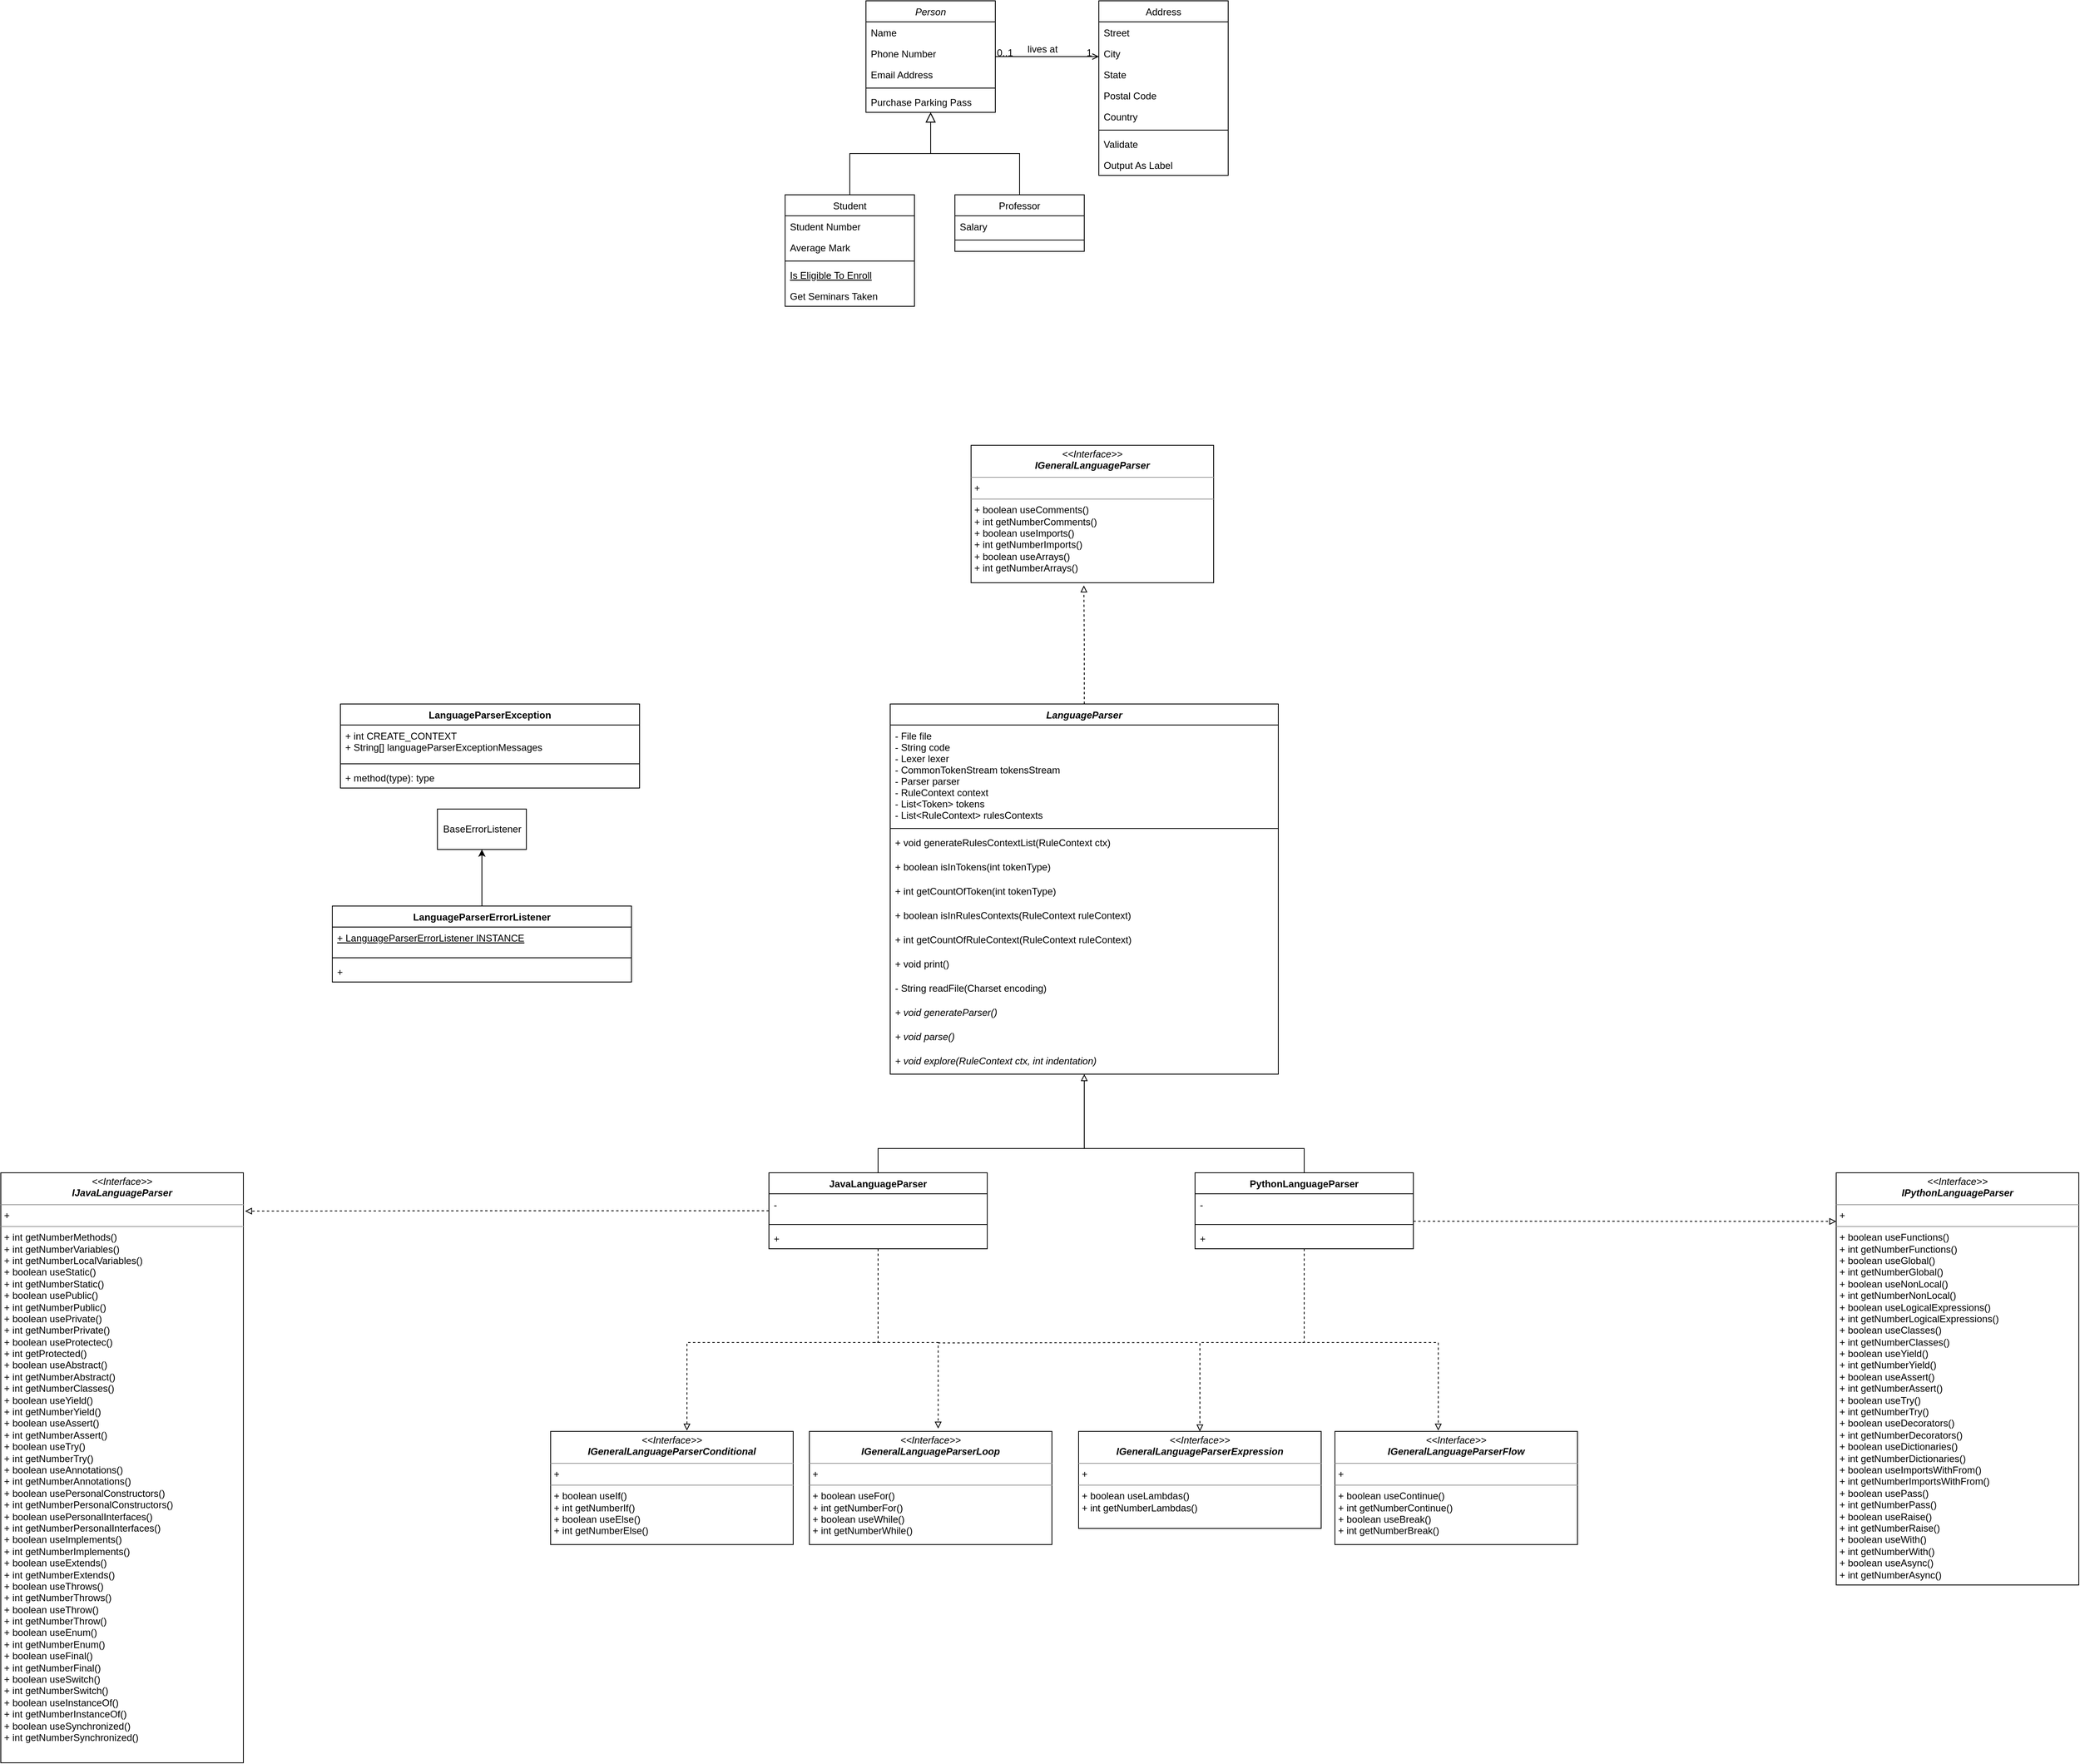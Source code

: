 <mxfile version="17.1.3" type="device"><diagram id="C5RBs43oDa-KdzZeNtuy" name="Page-1"><mxGraphModel dx="2186" dy="1463" grid="1" gridSize="10" guides="1" tooltips="1" connect="1" arrows="1" fold="1" page="1" pageScale="1" pageWidth="827" pageHeight="1169" math="0" shadow="0"><root><mxCell id="WIyWlLk6GJQsqaUBKTNV-0"/><mxCell id="WIyWlLk6GJQsqaUBKTNV-1" parent="WIyWlLk6GJQsqaUBKTNV-0"/><mxCell id="zkfFHV4jXpPFQw0GAbJ--0" value="Person" style="swimlane;fontStyle=2;align=center;verticalAlign=top;childLayout=stackLayout;horizontal=1;startSize=26;horizontalStack=0;resizeParent=1;resizeLast=0;collapsible=1;marginBottom=0;rounded=0;shadow=0;strokeWidth=1;" parent="WIyWlLk6GJQsqaUBKTNV-1" vertex="1"><mxGeometry x="150" y="-330" width="160" height="138" as="geometry"><mxRectangle x="230" y="140" width="160" height="26" as="alternateBounds"/></mxGeometry></mxCell><mxCell id="zkfFHV4jXpPFQw0GAbJ--1" value="Name" style="text;align=left;verticalAlign=top;spacingLeft=4;spacingRight=4;overflow=hidden;rotatable=0;points=[[0,0.5],[1,0.5]];portConstraint=eastwest;" parent="zkfFHV4jXpPFQw0GAbJ--0" vertex="1"><mxGeometry y="26" width="160" height="26" as="geometry"/></mxCell><mxCell id="zkfFHV4jXpPFQw0GAbJ--2" value="Phone Number" style="text;align=left;verticalAlign=top;spacingLeft=4;spacingRight=4;overflow=hidden;rotatable=0;points=[[0,0.5],[1,0.5]];portConstraint=eastwest;rounded=0;shadow=0;html=0;" parent="zkfFHV4jXpPFQw0GAbJ--0" vertex="1"><mxGeometry y="52" width="160" height="26" as="geometry"/></mxCell><mxCell id="zkfFHV4jXpPFQw0GAbJ--3" value="Email Address" style="text;align=left;verticalAlign=top;spacingLeft=4;spacingRight=4;overflow=hidden;rotatable=0;points=[[0,0.5],[1,0.5]];portConstraint=eastwest;rounded=0;shadow=0;html=0;" parent="zkfFHV4jXpPFQw0GAbJ--0" vertex="1"><mxGeometry y="78" width="160" height="26" as="geometry"/></mxCell><mxCell id="zkfFHV4jXpPFQw0GAbJ--4" value="" style="line;html=1;strokeWidth=1;align=left;verticalAlign=middle;spacingTop=-1;spacingLeft=3;spacingRight=3;rotatable=0;labelPosition=right;points=[];portConstraint=eastwest;" parent="zkfFHV4jXpPFQw0GAbJ--0" vertex="1"><mxGeometry y="104" width="160" height="8" as="geometry"/></mxCell><mxCell id="zkfFHV4jXpPFQw0GAbJ--5" value="Purchase Parking Pass" style="text;align=left;verticalAlign=top;spacingLeft=4;spacingRight=4;overflow=hidden;rotatable=0;points=[[0,0.5],[1,0.5]];portConstraint=eastwest;" parent="zkfFHV4jXpPFQw0GAbJ--0" vertex="1"><mxGeometry y="112" width="160" height="26" as="geometry"/></mxCell><mxCell id="zkfFHV4jXpPFQw0GAbJ--6" value="Student" style="swimlane;fontStyle=0;align=center;verticalAlign=top;childLayout=stackLayout;horizontal=1;startSize=26;horizontalStack=0;resizeParent=1;resizeLast=0;collapsible=1;marginBottom=0;rounded=0;shadow=0;strokeWidth=1;" parent="WIyWlLk6GJQsqaUBKTNV-1" vertex="1"><mxGeometry x="50" y="-90" width="160" height="138" as="geometry"><mxRectangle x="130" y="380" width="160" height="26" as="alternateBounds"/></mxGeometry></mxCell><mxCell id="zkfFHV4jXpPFQw0GAbJ--7" value="Student Number" style="text;align=left;verticalAlign=top;spacingLeft=4;spacingRight=4;overflow=hidden;rotatable=0;points=[[0,0.5],[1,0.5]];portConstraint=eastwest;" parent="zkfFHV4jXpPFQw0GAbJ--6" vertex="1"><mxGeometry y="26" width="160" height="26" as="geometry"/></mxCell><mxCell id="zkfFHV4jXpPFQw0GAbJ--8" value="Average Mark" style="text;align=left;verticalAlign=top;spacingLeft=4;spacingRight=4;overflow=hidden;rotatable=0;points=[[0,0.5],[1,0.5]];portConstraint=eastwest;rounded=0;shadow=0;html=0;" parent="zkfFHV4jXpPFQw0GAbJ--6" vertex="1"><mxGeometry y="52" width="160" height="26" as="geometry"/></mxCell><mxCell id="zkfFHV4jXpPFQw0GAbJ--9" value="" style="line;html=1;strokeWidth=1;align=left;verticalAlign=middle;spacingTop=-1;spacingLeft=3;spacingRight=3;rotatable=0;labelPosition=right;points=[];portConstraint=eastwest;" parent="zkfFHV4jXpPFQw0GAbJ--6" vertex="1"><mxGeometry y="78" width="160" height="8" as="geometry"/></mxCell><mxCell id="zkfFHV4jXpPFQw0GAbJ--10" value="Is Eligible To Enroll" style="text;align=left;verticalAlign=top;spacingLeft=4;spacingRight=4;overflow=hidden;rotatable=0;points=[[0,0.5],[1,0.5]];portConstraint=eastwest;fontStyle=4" parent="zkfFHV4jXpPFQw0GAbJ--6" vertex="1"><mxGeometry y="86" width="160" height="26" as="geometry"/></mxCell><mxCell id="zkfFHV4jXpPFQw0GAbJ--11" value="Get Seminars Taken" style="text;align=left;verticalAlign=top;spacingLeft=4;spacingRight=4;overflow=hidden;rotatable=0;points=[[0,0.5],[1,0.5]];portConstraint=eastwest;" parent="zkfFHV4jXpPFQw0GAbJ--6" vertex="1"><mxGeometry y="112" width="160" height="26" as="geometry"/></mxCell><mxCell id="zkfFHV4jXpPFQw0GAbJ--12" value="" style="endArrow=block;endSize=10;endFill=0;shadow=0;strokeWidth=1;rounded=0;edgeStyle=elbowEdgeStyle;elbow=vertical;" parent="WIyWlLk6GJQsqaUBKTNV-1" source="zkfFHV4jXpPFQw0GAbJ--6" target="zkfFHV4jXpPFQw0GAbJ--0" edge="1"><mxGeometry width="160" relative="1" as="geometry"><mxPoint x="130" y="-247" as="sourcePoint"/><mxPoint x="130" y="-247" as="targetPoint"/></mxGeometry></mxCell><mxCell id="zkfFHV4jXpPFQw0GAbJ--13" value="Professor" style="swimlane;fontStyle=0;align=center;verticalAlign=top;childLayout=stackLayout;horizontal=1;startSize=26;horizontalStack=0;resizeParent=1;resizeLast=0;collapsible=1;marginBottom=0;rounded=0;shadow=0;strokeWidth=1;" parent="WIyWlLk6GJQsqaUBKTNV-1" vertex="1"><mxGeometry x="260" y="-90" width="160" height="70" as="geometry"><mxRectangle x="340" y="380" width="170" height="26" as="alternateBounds"/></mxGeometry></mxCell><mxCell id="zkfFHV4jXpPFQw0GAbJ--14" value="Salary" style="text;align=left;verticalAlign=top;spacingLeft=4;spacingRight=4;overflow=hidden;rotatable=0;points=[[0,0.5],[1,0.5]];portConstraint=eastwest;" parent="zkfFHV4jXpPFQw0GAbJ--13" vertex="1"><mxGeometry y="26" width="160" height="26" as="geometry"/></mxCell><mxCell id="zkfFHV4jXpPFQw0GAbJ--15" value="" style="line;html=1;strokeWidth=1;align=left;verticalAlign=middle;spacingTop=-1;spacingLeft=3;spacingRight=3;rotatable=0;labelPosition=right;points=[];portConstraint=eastwest;" parent="zkfFHV4jXpPFQw0GAbJ--13" vertex="1"><mxGeometry y="52" width="160" height="8" as="geometry"/></mxCell><mxCell id="zkfFHV4jXpPFQw0GAbJ--16" value="" style="endArrow=block;endSize=10;endFill=0;shadow=0;strokeWidth=1;rounded=0;edgeStyle=elbowEdgeStyle;elbow=vertical;" parent="WIyWlLk6GJQsqaUBKTNV-1" source="zkfFHV4jXpPFQw0GAbJ--13" target="zkfFHV4jXpPFQw0GAbJ--0" edge="1"><mxGeometry width="160" relative="1" as="geometry"><mxPoint x="140" y="-77" as="sourcePoint"/><mxPoint x="240" y="-179" as="targetPoint"/></mxGeometry></mxCell><mxCell id="zkfFHV4jXpPFQw0GAbJ--17" value="Address" style="swimlane;fontStyle=0;align=center;verticalAlign=top;childLayout=stackLayout;horizontal=1;startSize=26;horizontalStack=0;resizeParent=1;resizeLast=0;collapsible=1;marginBottom=0;rounded=0;shadow=0;strokeWidth=1;" parent="WIyWlLk6GJQsqaUBKTNV-1" vertex="1"><mxGeometry x="438" y="-330" width="160" height="216" as="geometry"><mxRectangle x="550" y="140" width="160" height="26" as="alternateBounds"/></mxGeometry></mxCell><mxCell id="zkfFHV4jXpPFQw0GAbJ--18" value="Street" style="text;align=left;verticalAlign=top;spacingLeft=4;spacingRight=4;overflow=hidden;rotatable=0;points=[[0,0.5],[1,0.5]];portConstraint=eastwest;" parent="zkfFHV4jXpPFQw0GAbJ--17" vertex="1"><mxGeometry y="26" width="160" height="26" as="geometry"/></mxCell><mxCell id="zkfFHV4jXpPFQw0GAbJ--19" value="City" style="text;align=left;verticalAlign=top;spacingLeft=4;spacingRight=4;overflow=hidden;rotatable=0;points=[[0,0.5],[1,0.5]];portConstraint=eastwest;rounded=0;shadow=0;html=0;" parent="zkfFHV4jXpPFQw0GAbJ--17" vertex="1"><mxGeometry y="52" width="160" height="26" as="geometry"/></mxCell><mxCell id="zkfFHV4jXpPFQw0GAbJ--20" value="State" style="text;align=left;verticalAlign=top;spacingLeft=4;spacingRight=4;overflow=hidden;rotatable=0;points=[[0,0.5],[1,0.5]];portConstraint=eastwest;rounded=0;shadow=0;html=0;" parent="zkfFHV4jXpPFQw0GAbJ--17" vertex="1"><mxGeometry y="78" width="160" height="26" as="geometry"/></mxCell><mxCell id="zkfFHV4jXpPFQw0GAbJ--21" value="Postal Code" style="text;align=left;verticalAlign=top;spacingLeft=4;spacingRight=4;overflow=hidden;rotatable=0;points=[[0,0.5],[1,0.5]];portConstraint=eastwest;rounded=0;shadow=0;html=0;" parent="zkfFHV4jXpPFQw0GAbJ--17" vertex="1"><mxGeometry y="104" width="160" height="26" as="geometry"/></mxCell><mxCell id="zkfFHV4jXpPFQw0GAbJ--22" value="Country" style="text;align=left;verticalAlign=top;spacingLeft=4;spacingRight=4;overflow=hidden;rotatable=0;points=[[0,0.5],[1,0.5]];portConstraint=eastwest;rounded=0;shadow=0;html=0;" parent="zkfFHV4jXpPFQw0GAbJ--17" vertex="1"><mxGeometry y="130" width="160" height="26" as="geometry"/></mxCell><mxCell id="zkfFHV4jXpPFQw0GAbJ--23" value="" style="line;html=1;strokeWidth=1;align=left;verticalAlign=middle;spacingTop=-1;spacingLeft=3;spacingRight=3;rotatable=0;labelPosition=right;points=[];portConstraint=eastwest;" parent="zkfFHV4jXpPFQw0GAbJ--17" vertex="1"><mxGeometry y="156" width="160" height="8" as="geometry"/></mxCell><mxCell id="zkfFHV4jXpPFQw0GAbJ--24" value="Validate" style="text;align=left;verticalAlign=top;spacingLeft=4;spacingRight=4;overflow=hidden;rotatable=0;points=[[0,0.5],[1,0.5]];portConstraint=eastwest;" parent="zkfFHV4jXpPFQw0GAbJ--17" vertex="1"><mxGeometry y="164" width="160" height="26" as="geometry"/></mxCell><mxCell id="zkfFHV4jXpPFQw0GAbJ--25" value="Output As Label" style="text;align=left;verticalAlign=top;spacingLeft=4;spacingRight=4;overflow=hidden;rotatable=0;points=[[0,0.5],[1,0.5]];portConstraint=eastwest;" parent="zkfFHV4jXpPFQw0GAbJ--17" vertex="1"><mxGeometry y="190" width="160" height="26" as="geometry"/></mxCell><mxCell id="zkfFHV4jXpPFQw0GAbJ--26" value="" style="endArrow=open;shadow=0;strokeWidth=1;rounded=0;endFill=1;edgeStyle=elbowEdgeStyle;elbow=vertical;" parent="WIyWlLk6GJQsqaUBKTNV-1" source="zkfFHV4jXpPFQw0GAbJ--0" target="zkfFHV4jXpPFQw0GAbJ--17" edge="1"><mxGeometry x="0.5" y="41" relative="1" as="geometry"><mxPoint x="310" y="-258" as="sourcePoint"/><mxPoint x="470" y="-258" as="targetPoint"/><mxPoint x="-40" y="32" as="offset"/></mxGeometry></mxCell><mxCell id="zkfFHV4jXpPFQw0GAbJ--27" value="0..1" style="resizable=0;align=left;verticalAlign=bottom;labelBackgroundColor=none;fontSize=12;" parent="zkfFHV4jXpPFQw0GAbJ--26" connectable="0" vertex="1"><mxGeometry x="-1" relative="1" as="geometry"><mxPoint y="4" as="offset"/></mxGeometry></mxCell><mxCell id="zkfFHV4jXpPFQw0GAbJ--28" value="1" style="resizable=0;align=right;verticalAlign=bottom;labelBackgroundColor=none;fontSize=12;" parent="zkfFHV4jXpPFQw0GAbJ--26" connectable="0" vertex="1"><mxGeometry x="1" relative="1" as="geometry"><mxPoint x="-7" y="4" as="offset"/></mxGeometry></mxCell><mxCell id="zkfFHV4jXpPFQw0GAbJ--29" value="lives at" style="text;html=1;resizable=0;points=[];;align=center;verticalAlign=middle;labelBackgroundColor=none;rounded=0;shadow=0;strokeWidth=1;fontSize=12;" parent="zkfFHV4jXpPFQw0GAbJ--26" vertex="1" connectable="0"><mxGeometry x="0.5" y="49" relative="1" as="geometry"><mxPoint x="-38" y="40" as="offset"/></mxGeometry></mxCell><mxCell id="nX0rmFZnpaAtpV4immRG-2" style="edgeStyle=orthogonalEdgeStyle;rounded=0;orthogonalLoop=1;jettySize=auto;html=1;dashed=1;endArrow=block;endFill=0;entryX=0.465;entryY=1.02;entryDx=0;entryDy=0;entryPerimeter=0;" edge="1" parent="WIyWlLk6GJQsqaUBKTNV-1" source="-mjYP82_cC9BKk2WSNFY-5" target="nX0rmFZnpaAtpV4immRG-1"><mxGeometry relative="1" as="geometry"><mxPoint x="420" y="400" as="targetPoint"/></mxGeometry></mxCell><mxCell id="-mjYP82_cC9BKk2WSNFY-5" value="LanguageParser" style="swimlane;fontStyle=3;align=center;verticalAlign=top;childLayout=stackLayout;horizontal=1;startSize=26;horizontalStack=0;resizeParent=1;resizeParentMax=0;resizeLast=0;collapsible=1;marginBottom=0;" parent="WIyWlLk6GJQsqaUBKTNV-1" vertex="1"><mxGeometry x="180" y="540" width="480" height="458" as="geometry"/></mxCell><mxCell id="-mjYP82_cC9BKk2WSNFY-6" value="- File file&#10;- String code&#10;- Lexer lexer&#10;- CommonTokenStream tokensStream&#10;- Parser parser&#10;- RuleContext context&#10;- List&lt;Token&gt; tokens&#10;- List&lt;RuleContext&gt; rulesContexts&#10;" style="text;strokeColor=none;fillColor=none;align=left;verticalAlign=top;spacingLeft=4;spacingRight=4;overflow=hidden;rotatable=0;points=[[0,0.5],[1,0.5]];portConstraint=eastwest;" parent="-mjYP82_cC9BKk2WSNFY-5" vertex="1"><mxGeometry y="26" width="480" height="124" as="geometry"/></mxCell><mxCell id="-mjYP82_cC9BKk2WSNFY-7" value="" style="line;strokeWidth=1;fillColor=none;align=left;verticalAlign=middle;spacingTop=-1;spacingLeft=3;spacingRight=3;rotatable=0;labelPosition=right;points=[];portConstraint=eastwest;" parent="-mjYP82_cC9BKk2WSNFY-5" vertex="1"><mxGeometry y="150" width="480" height="8" as="geometry"/></mxCell><mxCell id="t6ccz3LOe74hD15WlhNh-0" value="+ void generateRulesContextList(RuleContext ctx)" style="text;strokeColor=none;fillColor=none;align=left;verticalAlign=top;spacingLeft=4;spacingRight=4;overflow=hidden;rotatable=0;points=[[0,0.5],[1,0.5]];portConstraint=eastwest;fontStyle=0" parent="-mjYP82_cC9BKk2WSNFY-5" vertex="1"><mxGeometry y="158" width="480" height="30" as="geometry"/></mxCell><mxCell id="Omz8w0wDLkyWEvOEpfKC-1" value="+ boolean isInTokens(int tokenType)" style="text;strokeColor=none;fillColor=none;align=left;verticalAlign=top;spacingLeft=4;spacingRight=4;overflow=hidden;rotatable=0;points=[[0,0.5],[1,0.5]];portConstraint=eastwest;fontStyle=0" parent="-mjYP82_cC9BKk2WSNFY-5" vertex="1"><mxGeometry y="188" width="480" height="30" as="geometry"/></mxCell><mxCell id="Omz8w0wDLkyWEvOEpfKC-3" value="+ int getCountOfToken(int tokenType)" style="text;strokeColor=none;fillColor=none;align=left;verticalAlign=top;spacingLeft=4;spacingRight=4;overflow=hidden;rotatable=0;points=[[0,0.5],[1,0.5]];portConstraint=eastwest;fontStyle=0" parent="-mjYP82_cC9BKk2WSNFY-5" vertex="1"><mxGeometry y="218" width="480" height="30" as="geometry"/></mxCell><mxCell id="Omz8w0wDLkyWEvOEpfKC-2" value="+ boolean isInRulesContexts(RuleContext ruleContext)" style="text;strokeColor=none;fillColor=none;align=left;verticalAlign=top;spacingLeft=4;spacingRight=4;overflow=hidden;rotatable=0;points=[[0,0.5],[1,0.5]];portConstraint=eastwest;fontStyle=0" parent="-mjYP82_cC9BKk2WSNFY-5" vertex="1"><mxGeometry y="248" width="480" height="30" as="geometry"/></mxCell><mxCell id="Omz8w0wDLkyWEvOEpfKC-4" value="+ int getCountOfRuleContext(RuleContext ruleContext)" style="text;strokeColor=none;fillColor=none;align=left;verticalAlign=top;spacingLeft=4;spacingRight=4;overflow=hidden;rotatable=0;points=[[0,0.5],[1,0.5]];portConstraint=eastwest;fontStyle=0" parent="-mjYP82_cC9BKk2WSNFY-5" vertex="1"><mxGeometry y="278" width="480" height="30" as="geometry"/></mxCell><mxCell id="-mjYP82_cC9BKk2WSNFY-16" value="+ void print()" style="text;strokeColor=none;fillColor=none;align=left;verticalAlign=top;spacingLeft=4;spacingRight=4;overflow=hidden;rotatable=0;points=[[0,0.5],[1,0.5]];portConstraint=eastwest;fontStyle=0" parent="-mjYP82_cC9BKk2WSNFY-5" vertex="1"><mxGeometry y="308" width="480" height="30" as="geometry"/></mxCell><mxCell id="tOrdfpX_sh0Ztt-8luVl-10" value="- String readFile(Charset encoding)" style="text;strokeColor=none;fillColor=none;align=left;verticalAlign=top;spacingLeft=4;spacingRight=4;overflow=hidden;rotatable=0;points=[[0,0.5],[1,0.5]];portConstraint=eastwest;fontStyle=0" parent="-mjYP82_cC9BKk2WSNFY-5" vertex="1"><mxGeometry y="338" width="480" height="30" as="geometry"/></mxCell><mxCell id="tOrdfpX_sh0Ztt-8luVl-7" value="+ void generateParser()" style="text;strokeColor=none;fillColor=none;align=left;verticalAlign=top;spacingLeft=4;spacingRight=4;overflow=hidden;rotatable=0;points=[[0,0.5],[1,0.5]];portConstraint=eastwest;fontStyle=2" parent="-mjYP82_cC9BKk2WSNFY-5" vertex="1"><mxGeometry y="368" width="480" height="30" as="geometry"/></mxCell><mxCell id="tOrdfpX_sh0Ztt-8luVl-8" value="+ void parse()" style="text;strokeColor=none;fillColor=none;align=left;verticalAlign=top;spacingLeft=4;spacingRight=4;overflow=hidden;rotatable=0;points=[[0,0.5],[1,0.5]];portConstraint=eastwest;fontStyle=2" parent="-mjYP82_cC9BKk2WSNFY-5" vertex="1"><mxGeometry y="398" width="480" height="30" as="geometry"/></mxCell><mxCell id="Omz8w0wDLkyWEvOEpfKC-0" value="+ void explore(RuleContext ctx, int indentation)" style="text;strokeColor=none;fillColor=none;align=left;verticalAlign=top;spacingLeft=4;spacingRight=4;overflow=hidden;rotatable=0;points=[[0,0.5],[1,0.5]];portConstraint=eastwest;fontStyle=2" parent="-mjYP82_cC9BKk2WSNFY-5" vertex="1"><mxGeometry y="428" width="480" height="30" as="geometry"/></mxCell><mxCell id="tOrdfpX_sh0Ztt-8luVl-0" value="LanguageParserException" style="swimlane;fontStyle=1;align=center;verticalAlign=top;childLayout=stackLayout;horizontal=1;startSize=26;horizontalStack=0;resizeParent=1;resizeParentMax=0;resizeLast=0;collapsible=1;marginBottom=0;" parent="WIyWlLk6GJQsqaUBKTNV-1" vertex="1"><mxGeometry x="-500" y="540" width="370" height="104" as="geometry"/></mxCell><mxCell id="tOrdfpX_sh0Ztt-8luVl-1" value="+ int CREATE_CONTEXT&#10;+ String[] languageParserExceptionMessages" style="text;strokeColor=none;fillColor=none;align=left;verticalAlign=top;spacingLeft=4;spacingRight=4;overflow=hidden;rotatable=0;points=[[0,0.5],[1,0.5]];portConstraint=eastwest;" parent="tOrdfpX_sh0Ztt-8luVl-0" vertex="1"><mxGeometry y="26" width="370" height="44" as="geometry"/></mxCell><mxCell id="tOrdfpX_sh0Ztt-8luVl-2" value="" style="line;strokeWidth=1;fillColor=none;align=left;verticalAlign=middle;spacingTop=-1;spacingLeft=3;spacingRight=3;rotatable=0;labelPosition=right;points=[];portConstraint=eastwest;" parent="tOrdfpX_sh0Ztt-8luVl-0" vertex="1"><mxGeometry y="70" width="370" height="8" as="geometry"/></mxCell><mxCell id="tOrdfpX_sh0Ztt-8luVl-3" value="+ method(type): type" style="text;strokeColor=none;fillColor=none;align=left;verticalAlign=top;spacingLeft=4;spacingRight=4;overflow=hidden;rotatable=0;points=[[0,0.5],[1,0.5]];portConstraint=eastwest;" parent="tOrdfpX_sh0Ztt-8luVl-0" vertex="1"><mxGeometry y="78" width="370" height="26" as="geometry"/></mxCell><mxCell id="tOrdfpX_sh0Ztt-8luVl-15" style="edgeStyle=orthogonalEdgeStyle;rounded=0;orthogonalLoop=1;jettySize=auto;html=1;endArrow=block;endFill=0;" parent="WIyWlLk6GJQsqaUBKTNV-1" source="tOrdfpX_sh0Ztt-8luVl-11" target="Omz8w0wDLkyWEvOEpfKC-0" edge="1"><mxGeometry relative="1" as="geometry"><mxPoint x="430" y="1030" as="targetPoint"/><Array as="points"><mxPoint x="165" y="1090"/><mxPoint x="420" y="1090"/></Array></mxGeometry></mxCell><mxCell id="tOrdfpX_sh0Ztt-8luVl-21" style="edgeStyle=orthogonalEdgeStyle;rounded=0;orthogonalLoop=1;jettySize=auto;html=1;endArrow=block;endFill=0;dashed=1;entryX=0.562;entryY=-0.007;entryDx=0;entryDy=0;entryPerimeter=0;" parent="WIyWlLk6GJQsqaUBKTNV-1" source="tOrdfpX_sh0Ztt-8luVl-11" target="plACOsc9pcgrUnvkyrVn-10" edge="1"><mxGeometry relative="1" as="geometry"><mxPoint x="440.0" y="1440" as="targetPoint"/><Array as="points"><mxPoint x="165" y="1330"/><mxPoint x="-71" y="1330"/></Array></mxGeometry></mxCell><mxCell id="nX0rmFZnpaAtpV4immRG-0" style="edgeStyle=orthogonalEdgeStyle;rounded=0;orthogonalLoop=1;jettySize=auto;html=1;dashed=1;endArrow=block;endFill=0;entryX=1.007;entryY=0.065;entryDx=0;entryDy=0;entryPerimeter=0;" edge="1" parent="WIyWlLk6GJQsqaUBKTNV-1" source="tOrdfpX_sh0Ztt-8luVl-11" target="plACOsc9pcgrUnvkyrVn-12"><mxGeometry relative="1" as="geometry"><mxPoint x="-580" y="1167" as="targetPoint"/></mxGeometry></mxCell><mxCell id="tOrdfpX_sh0Ztt-8luVl-11" value="JavaLanguageParser" style="swimlane;fontStyle=1;align=center;verticalAlign=top;childLayout=stackLayout;horizontal=1;startSize=26;horizontalStack=0;resizeParent=1;resizeParentMax=0;resizeLast=0;collapsible=1;marginBottom=0;" parent="WIyWlLk6GJQsqaUBKTNV-1" vertex="1"><mxGeometry x="30" y="1120" width="270" height="94" as="geometry"/></mxCell><mxCell id="tOrdfpX_sh0Ztt-8luVl-12" value="-" style="text;strokeColor=none;fillColor=none;align=left;verticalAlign=top;spacingLeft=4;spacingRight=4;overflow=hidden;rotatable=0;points=[[0,0.5],[1,0.5]];portConstraint=eastwest;" parent="tOrdfpX_sh0Ztt-8luVl-11" vertex="1"><mxGeometry y="26" width="270" height="34" as="geometry"/></mxCell><mxCell id="tOrdfpX_sh0Ztt-8luVl-13" value="" style="line;strokeWidth=1;fillColor=none;align=left;verticalAlign=middle;spacingTop=-1;spacingLeft=3;spacingRight=3;rotatable=0;labelPosition=right;points=[];portConstraint=eastwest;" parent="tOrdfpX_sh0Ztt-8luVl-11" vertex="1"><mxGeometry y="60" width="270" height="8" as="geometry"/></mxCell><mxCell id="tOrdfpX_sh0Ztt-8luVl-14" value="+ " style="text;strokeColor=none;fillColor=none;align=left;verticalAlign=top;spacingLeft=4;spacingRight=4;overflow=hidden;rotatable=0;points=[[0,0.5],[1,0.5]];portConstraint=eastwest;" parent="tOrdfpX_sh0Ztt-8luVl-11" vertex="1"><mxGeometry y="68" width="270" height="26" as="geometry"/></mxCell><mxCell id="tOrdfpX_sh0Ztt-8luVl-20" style="edgeStyle=orthogonalEdgeStyle;rounded=0;orthogonalLoop=1;jettySize=auto;html=1;endArrow=none;endFill=0;" parent="WIyWlLk6GJQsqaUBKTNV-1" source="tOrdfpX_sh0Ztt-8luVl-16" edge="1"><mxGeometry relative="1" as="geometry"><mxPoint x="420" y="1090" as="targetPoint"/><Array as="points"><mxPoint x="692" y="1090"/></Array></mxGeometry></mxCell><mxCell id="tOrdfpX_sh0Ztt-8luVl-23" style="edgeStyle=orthogonalEdgeStyle;rounded=0;orthogonalLoop=1;jettySize=auto;html=1;entryX=0.5;entryY=0;entryDx=0;entryDy=0;dashed=1;endArrow=block;endFill=0;" parent="WIyWlLk6GJQsqaUBKTNV-1" source="tOrdfpX_sh0Ztt-8luVl-16" target="plACOsc9pcgrUnvkyrVn-16" edge="1"><mxGeometry relative="1" as="geometry"><Array as="points"><mxPoint x="692" y="1330"/><mxPoint x="563" y="1330"/></Array></mxGeometry></mxCell><mxCell id="tOrdfpX_sh0Ztt-8luVl-16" value="PythonLanguageParser" style="swimlane;fontStyle=1;align=center;verticalAlign=top;childLayout=stackLayout;horizontal=1;startSize=26;horizontalStack=0;resizeParent=1;resizeParentMax=0;resizeLast=0;collapsible=1;marginBottom=0;" parent="WIyWlLk6GJQsqaUBKTNV-1" vertex="1"><mxGeometry x="557" y="1120" width="270" height="94" as="geometry"/></mxCell><mxCell id="tOrdfpX_sh0Ztt-8luVl-17" value="-" style="text;strokeColor=none;fillColor=none;align=left;verticalAlign=top;spacingLeft=4;spacingRight=4;overflow=hidden;rotatable=0;points=[[0,0.5],[1,0.5]];portConstraint=eastwest;" parent="tOrdfpX_sh0Ztt-8luVl-16" vertex="1"><mxGeometry y="26" width="270" height="34" as="geometry"/></mxCell><mxCell id="tOrdfpX_sh0Ztt-8luVl-18" value="" style="line;strokeWidth=1;fillColor=none;align=left;verticalAlign=middle;spacingTop=-1;spacingLeft=3;spacingRight=3;rotatable=0;labelPosition=right;points=[];portConstraint=eastwest;" parent="tOrdfpX_sh0Ztt-8luVl-16" vertex="1"><mxGeometry y="60" width="270" height="8" as="geometry"/></mxCell><mxCell id="tOrdfpX_sh0Ztt-8luVl-19" value="+ " style="text;strokeColor=none;fillColor=none;align=left;verticalAlign=top;spacingLeft=4;spacingRight=4;overflow=hidden;rotatable=0;points=[[0,0.5],[1,0.5]];portConstraint=eastwest;" parent="tOrdfpX_sh0Ztt-8luVl-16" vertex="1"><mxGeometry y="68" width="270" height="26" as="geometry"/></mxCell><mxCell id="plACOsc9pcgrUnvkyrVn-9" style="edgeStyle=orthogonalEdgeStyle;rounded=0;orthogonalLoop=1;jettySize=auto;html=1;entryX=0.5;entryY=1;entryDx=0;entryDy=0;" parent="WIyWlLk6GJQsqaUBKTNV-1" source="plACOsc9pcgrUnvkyrVn-0" target="plACOsc9pcgrUnvkyrVn-8" edge="1"><mxGeometry relative="1" as="geometry"/></mxCell><mxCell id="plACOsc9pcgrUnvkyrVn-0" value="LanguageParserErrorListener" style="swimlane;fontStyle=1;align=center;verticalAlign=top;childLayout=stackLayout;horizontal=1;startSize=26;horizontalStack=0;resizeParent=1;resizeParentMax=0;resizeLast=0;collapsible=1;marginBottom=0;" parent="WIyWlLk6GJQsqaUBKTNV-1" vertex="1"><mxGeometry x="-510" y="790" width="370" height="94" as="geometry"/></mxCell><mxCell id="plACOsc9pcgrUnvkyrVn-1" value="+ LanguageParserErrorListener INSTANCE" style="text;strokeColor=none;fillColor=none;align=left;verticalAlign=top;spacingLeft=4;spacingRight=4;overflow=hidden;rotatable=0;points=[[0,0.5],[1,0.5]];portConstraint=eastwest;fontStyle=4" parent="plACOsc9pcgrUnvkyrVn-0" vertex="1"><mxGeometry y="26" width="370" height="34" as="geometry"/></mxCell><mxCell id="plACOsc9pcgrUnvkyrVn-2" value="" style="line;strokeWidth=1;fillColor=none;align=left;verticalAlign=middle;spacingTop=-1;spacingLeft=3;spacingRight=3;rotatable=0;labelPosition=right;points=[];portConstraint=eastwest;" parent="plACOsc9pcgrUnvkyrVn-0" vertex="1"><mxGeometry y="60" width="370" height="8" as="geometry"/></mxCell><mxCell id="plACOsc9pcgrUnvkyrVn-3" value="+ " style="text;strokeColor=none;fillColor=none;align=left;verticalAlign=top;spacingLeft=4;spacingRight=4;overflow=hidden;rotatable=0;points=[[0,0.5],[1,0.5]];portConstraint=eastwest;" parent="plACOsc9pcgrUnvkyrVn-0" vertex="1"><mxGeometry y="68" width="370" height="26" as="geometry"/></mxCell><mxCell id="plACOsc9pcgrUnvkyrVn-8" value="BaseErrorListener" style="html=1;" parent="WIyWlLk6GJQsqaUBKTNV-1" vertex="1"><mxGeometry x="-380" y="670" width="110" height="50" as="geometry"/></mxCell><mxCell id="plACOsc9pcgrUnvkyrVn-10" value="&lt;p style=&quot;margin: 0px ; margin-top: 4px ; text-align: center&quot;&gt;&lt;i&gt;&amp;lt;&amp;lt;Interface&amp;gt;&amp;gt;&lt;/i&gt;&lt;br&gt;&lt;b&gt;&lt;i&gt;IGeneralLanguageParserConditional&lt;/i&gt;&lt;/b&gt;&lt;/p&gt;&lt;hr size=&quot;1&quot;&gt;&lt;p style=&quot;margin: 0px ; margin-left: 4px&quot;&gt;+&amp;nbsp;&lt;/p&gt;&lt;hr size=&quot;1&quot;&gt;&lt;p style=&quot;margin: 0px ; margin-left: 4px&quot;&gt;&lt;span&gt;+ boolean useIf()&lt;/span&gt;&lt;/p&gt;&lt;p style=&quot;margin: 0px ; margin-left: 4px&quot;&gt;&lt;span&gt;+ int getNumberIf()&lt;/span&gt;&lt;/p&gt;&lt;p style=&quot;margin: 0px ; margin-left: 4px&quot;&gt;+ boolean useElse()&lt;/p&gt;&lt;p style=&quot;margin: 0px ; margin-left: 4px&quot;&gt;+ int getNumberElse()&lt;br&gt;&lt;/p&gt;" style="verticalAlign=top;align=left;overflow=fill;fontSize=12;fontFamily=Helvetica;html=1;" parent="WIyWlLk6GJQsqaUBKTNV-1" vertex="1"><mxGeometry x="-240" y="1440" width="300" height="140" as="geometry"/></mxCell><mxCell id="plACOsc9pcgrUnvkyrVn-11" value="&lt;p style=&quot;margin: 0px ; margin-top: 4px ; text-align: center&quot;&gt;&lt;i&gt;&amp;lt;&amp;lt;Interface&amp;gt;&amp;gt;&lt;/i&gt;&lt;br&gt;&lt;b&gt;&lt;i&gt;IGeneralLanguageParserLoop&lt;/i&gt;&lt;/b&gt;&lt;/p&gt;&lt;hr size=&quot;1&quot;&gt;&lt;p style=&quot;margin: 0px ; margin-left: 4px&quot;&gt;+&amp;nbsp;&lt;/p&gt;&lt;hr size=&quot;1&quot;&gt;&lt;p style=&quot;margin: 0px ; margin-left: 4px&quot;&gt;&lt;span&gt;+ boolean useFor()&lt;/span&gt;&lt;br&gt;&lt;/p&gt;&lt;p style=&quot;margin: 0px ; margin-left: 4px&quot;&gt;+ int getNumberFor()&lt;/p&gt;&lt;p style=&quot;margin: 0px 0px 0px 4px&quot;&gt;+ boolean useWhile()&lt;/p&gt;&lt;p style=&quot;margin: 0px 0px 0px 4px&quot;&gt;+ int getNumberWhile()&lt;br&gt;&lt;/p&gt;" style="verticalAlign=top;align=left;overflow=fill;fontSize=12;fontFamily=Helvetica;html=1;" parent="WIyWlLk6GJQsqaUBKTNV-1" vertex="1"><mxGeometry x="80" y="1440" width="300" height="140" as="geometry"/></mxCell><mxCell id="plACOsc9pcgrUnvkyrVn-12" value="&lt;p style=&quot;margin: 0px ; margin-top: 4px ; text-align: center&quot;&gt;&lt;i&gt;&amp;lt;&amp;lt;Interface&amp;gt;&amp;gt;&lt;/i&gt;&lt;br&gt;&lt;b&gt;&lt;i&gt;IJavaLanguageParser&lt;/i&gt;&lt;/b&gt;&lt;/p&gt;&lt;hr size=&quot;1&quot;&gt;&lt;p style=&quot;margin: 0px ; margin-left: 4px&quot;&gt;+&amp;nbsp;&lt;/p&gt;&lt;hr size=&quot;1&quot;&gt;&lt;p style=&quot;margin: 0px ; margin-left: 4px&quot;&gt;&lt;span&gt;+ int getNumberMethods()&lt;/span&gt;&lt;br&gt;&lt;/p&gt;&lt;p style=&quot;margin: 0px 0px 0px 4px&quot;&gt;+ int getNumberVariables()&lt;/p&gt;&lt;p style=&quot;margin: 0px 0px 0px 4px&quot;&gt;+ int getNumberLocalVariables()&lt;/p&gt;&lt;p style=&quot;margin: 0px 0px 0px 4px&quot;&gt;+ boolean useStatic()&lt;/p&gt;&lt;p style=&quot;margin: 0px 0px 0px 4px&quot;&gt;+ int getNumberStatic()&lt;/p&gt;&lt;p style=&quot;margin: 0px 0px 0px 4px&quot;&gt;+ boolean usePublic()&lt;/p&gt;&lt;p style=&quot;margin: 0px 0px 0px 4px&quot;&gt;+ int getNumberPublic()&lt;/p&gt;&lt;p style=&quot;margin: 0px 0px 0px 4px&quot;&gt;+ boolean usePrivate()&lt;/p&gt;&lt;p style=&quot;margin: 0px 0px 0px 4px&quot;&gt;+ int getNumberPrivate()&lt;br&gt;+ boolean useProtectec()&lt;/p&gt;&lt;p style=&quot;margin: 0px 0px 0px 4px&quot;&gt;+ int getProtected()&lt;/p&gt;&lt;p style=&quot;margin: 0px 0px 0px 4px&quot;&gt;+ boolean useAbstract()&lt;/p&gt;&lt;p style=&quot;margin: 0px 0px 0px 4px&quot;&gt;+ int getNumberAbstract()&lt;/p&gt;&lt;p style=&quot;margin: 0px 0px 0px 4px&quot;&gt;+ int getNumberClasses()&lt;br&gt;+ boolean useYield()&lt;/p&gt;&lt;p style=&quot;margin: 0px 0px 0px 4px&quot;&gt;+ int getNumberYield()&lt;/p&gt;&lt;p style=&quot;margin: 0px 0px 0px 4px&quot;&gt;+ boolean useAssert()&lt;/p&gt;&lt;p style=&quot;margin: 0px 0px 0px 4px&quot;&gt;+ int getNumberAssert()&lt;/p&gt;&lt;p style=&quot;margin: 0px 0px 0px 4px&quot;&gt;+ boolean useTry()&lt;/p&gt;&lt;p style=&quot;margin: 0px 0px 0px 4px&quot;&gt;+ int getNumberTry()&lt;/p&gt;&lt;p style=&quot;margin: 0px 0px 0px 4px&quot;&gt;+ boolean useAnnotations()&lt;/p&gt;&lt;p style=&quot;margin: 0px 0px 0px 4px&quot;&gt;+ int getNumberAnnotations()&lt;/p&gt;&lt;p style=&quot;margin: 0px 0px 0px 4px&quot;&gt;+ boolean usePersonalConstructors()&lt;/p&gt;&lt;p style=&quot;margin: 0px 0px 0px 4px&quot;&gt;+ int getNumberPersonalConstructors()&lt;/p&gt;&lt;p style=&quot;margin: 0px 0px 0px 4px&quot;&gt;+ boolean usePersonalInterfaces()&lt;/p&gt;&lt;p style=&quot;margin: 0px 0px 0px 4px&quot;&gt;+ int getNumberPersonalInterfaces()&lt;/p&gt;&lt;p style=&quot;margin: 0px 0px 0px 4px&quot;&gt;+ boolean useImplements()&lt;/p&gt;&lt;p style=&quot;margin: 0px 0px 0px 4px&quot;&gt;+ int getNumberImplements()&lt;/p&gt;&lt;p style=&quot;margin: 0px 0px 0px 4px&quot;&gt;+ boolean useExtends()&lt;/p&gt;&lt;p style=&quot;margin: 0px 0px 0px 4px&quot;&gt;+ int getNumberExtends()&lt;/p&gt;&lt;p style=&quot;margin: 0px 0px 0px 4px&quot;&gt;+ boolean useThrows()&lt;/p&gt;&lt;p style=&quot;margin: 0px 0px 0px 4px&quot;&gt;+ int getNumberThrows()&lt;/p&gt;&lt;p style=&quot;margin: 0px 0px 0px 4px&quot;&gt;+ boolean useThrow()&lt;/p&gt;&lt;p style=&quot;margin: 0px 0px 0px 4px&quot;&gt;+ int getNumberThrow()&lt;/p&gt;&lt;p style=&quot;margin: 0px 0px 0px 4px&quot;&gt;+ boolean useEnum()&lt;/p&gt;&lt;p style=&quot;margin: 0px 0px 0px 4px&quot;&gt;+ int getNumberEnum()&lt;/p&gt;&lt;p style=&quot;margin: 0px 0px 0px 4px&quot;&gt;+ boolean useFinal()&lt;/p&gt;&lt;p style=&quot;margin: 0px 0px 0px 4px&quot;&gt;+ int getNumberFinal()&lt;/p&gt;&lt;p style=&quot;margin: 0px 0px 0px 4px&quot;&gt;+ boolean useSwitch()&lt;/p&gt;&lt;p style=&quot;margin: 0px 0px 0px 4px&quot;&gt;+ int getNumberSwitch()&lt;/p&gt;&lt;p style=&quot;margin: 0px 0px 0px 4px&quot;&gt;+ boolean useInstanceOf()&lt;br&gt;+ int getNumberInstanceOf()&lt;/p&gt;&lt;p style=&quot;margin: 0px 0px 0px 4px&quot;&gt;+ boolean useSynchronized()&lt;/p&gt;&lt;p style=&quot;margin: 0px 0px 0px 4px&quot;&gt;+ int getNumberSynchronized()&lt;/p&gt;" style="verticalAlign=top;align=left;overflow=fill;fontSize=12;fontFamily=Helvetica;html=1;" parent="WIyWlLk6GJQsqaUBKTNV-1" vertex="1"><mxGeometry x="-920" y="1120" width="300" height="730" as="geometry"/></mxCell><mxCell id="plACOsc9pcgrUnvkyrVn-13" value="&lt;p style=&quot;margin: 0px ; margin-top: 4px ; text-align: center&quot;&gt;&lt;i&gt;&amp;lt;&amp;lt;Interface&amp;gt;&amp;gt;&lt;/i&gt;&lt;br&gt;&lt;b&gt;&lt;i&gt;IGeneralLanguageParserFlow&lt;/i&gt;&lt;/b&gt;&lt;/p&gt;&lt;hr size=&quot;1&quot;&gt;&lt;p style=&quot;margin: 0px ; margin-left: 4px&quot;&gt;+&amp;nbsp;&lt;/p&gt;&lt;hr size=&quot;1&quot;&gt;&lt;p style=&quot;margin: 0px ; margin-left: 4px&quot;&gt;&lt;span&gt;+ boolean useContinue()&lt;/span&gt;&lt;br&gt;&lt;/p&gt;&lt;p style=&quot;margin: 0px 0px 0px 4px&quot;&gt;+ int getNumberContinue()&lt;/p&gt;&lt;p style=&quot;margin: 0px 0px 0px 4px&quot;&gt;+ boolean useBreak()&lt;/p&gt;&lt;p style=&quot;margin: 0px 0px 0px 4px&quot;&gt;+ int getNumberBreak()&lt;br&gt;&lt;/p&gt;" style="verticalAlign=top;align=left;overflow=fill;fontSize=12;fontFamily=Helvetica;html=1;" parent="WIyWlLk6GJQsqaUBKTNV-1" vertex="1"><mxGeometry x="730" y="1440" width="300" height="140" as="geometry"/></mxCell><mxCell id="plACOsc9pcgrUnvkyrVn-16" value="&lt;p style=&quot;margin: 0px ; margin-top: 4px ; text-align: center&quot;&gt;&lt;i&gt;&amp;lt;&amp;lt;Interface&amp;gt;&amp;gt;&lt;/i&gt;&lt;br&gt;&lt;b&gt;&lt;i&gt;IGeneralLanguageParserExpression&lt;/i&gt;&lt;/b&gt;&lt;/p&gt;&lt;hr size=&quot;1&quot;&gt;&lt;p style=&quot;margin: 0px ; margin-left: 4px&quot;&gt;+&amp;nbsp;&lt;/p&gt;&lt;hr size=&quot;1&quot;&gt;&lt;p style=&quot;margin: 0px ; margin-left: 4px&quot;&gt;&lt;span&gt;+ boolean useLambdas()&lt;/span&gt;&lt;br&gt;&lt;/p&gt;&lt;p style=&quot;margin: 0px ; margin-left: 4px&quot;&gt;+ int getNumberLambdas()&lt;/p&gt;" style="verticalAlign=top;align=left;overflow=fill;fontSize=12;fontFamily=Helvetica;html=1;" parent="WIyWlLk6GJQsqaUBKTNV-1" vertex="1"><mxGeometry x="413" y="1440" width="300" height="120" as="geometry"/></mxCell><mxCell id="7dfrts7D6Bfpay-j3zdx-0" value="&lt;p style=&quot;margin: 0px ; margin-top: 4px ; text-align: center&quot;&gt;&lt;i&gt;&amp;lt;&amp;lt;Interface&amp;gt;&amp;gt;&lt;/i&gt;&lt;br&gt;&lt;b&gt;&lt;i&gt;IPythonLanguageParser&lt;/i&gt;&lt;/b&gt;&lt;/p&gt;&lt;hr size=&quot;1&quot;&gt;&lt;p style=&quot;margin: 0px ; margin-left: 4px&quot;&gt;+&amp;nbsp;&lt;/p&gt;&lt;hr size=&quot;1&quot;&gt;&lt;p style=&quot;margin: 0px ; margin-left: 4px&quot;&gt;&lt;span&gt;+ boolean useFunctions()&lt;/span&gt;&lt;/p&gt;&lt;p style=&quot;margin: 0px ; margin-left: 4px&quot;&gt;&lt;span&gt;+ int getNumberFunctions()&lt;/span&gt;&lt;br&gt;&lt;/p&gt;&lt;p style=&quot;margin: 0px 0px 0px 4px&quot;&gt;+ boolean useGlobal()&lt;/p&gt;&lt;p style=&quot;margin: 0px 0px 0px 4px&quot;&gt;+ int getNumberGlobal()&lt;/p&gt;&lt;p style=&quot;margin: 0px 0px 0px 4px&quot;&gt;+ boolean useNonLocal()&lt;/p&gt;&lt;p style=&quot;margin: 0px 0px 0px 4px&quot;&gt;+ int getNumberNonLocal()&lt;/p&gt;&lt;p style=&quot;margin: 0px 0px 0px 4px&quot;&gt;+ boolean useLogicalExpressions()&lt;br&gt;&lt;/p&gt;&lt;p style=&quot;margin: 0px 0px 0px 4px&quot;&gt;+ int getNumberLogicalExpressions()&lt;/p&gt;&lt;p style=&quot;margin: 0px 0px 0px 4px&quot;&gt;+ boolean useClasses()&lt;/p&gt;&lt;p style=&quot;margin: 0px 0px 0px 4px&quot;&gt;+ int getNumberClasses()&lt;/p&gt;&lt;p style=&quot;margin: 0px 0px 0px 4px&quot;&gt;+ boolean useYield()&lt;/p&gt;&lt;p style=&quot;margin: 0px 0px 0px 4px&quot;&gt;+ int getNumberYield()&lt;/p&gt;&lt;p style=&quot;margin: 0px 0px 0px 4px&quot;&gt;+ boolean useAssert()&lt;/p&gt;&lt;p style=&quot;margin: 0px 0px 0px 4px&quot;&gt;+ int getNumberAssert()&lt;/p&gt;&lt;p style=&quot;margin: 0px 0px 0px 4px&quot;&gt;+ boolean useTry()&lt;/p&gt;&lt;p style=&quot;margin: 0px 0px 0px 4px&quot;&gt;+ int getNumberTry()&lt;/p&gt;&lt;p style=&quot;margin: 0px 0px 0px 4px&quot;&gt;+ boolean useDecorators()&lt;/p&gt;&lt;p style=&quot;margin: 0px 0px 0px 4px&quot;&gt;+ int getNumberDecorators()&lt;/p&gt;&lt;p style=&quot;margin: 0px 0px 0px 4px&quot;&gt;+ boolean useDictionaries()&lt;/p&gt;&lt;p style=&quot;margin: 0px 0px 0px 4px&quot;&gt;+ int getNumberDictionaries()&lt;/p&gt;&lt;p style=&quot;margin: 0px 0px 0px 4px&quot;&gt;+ boolean useImportsWithFrom()&lt;/p&gt;&lt;p style=&quot;margin: 0px 0px 0px 4px&quot;&gt;+ int getNumberImportsWithFrom()&lt;/p&gt;&lt;p style=&quot;margin: 0px 0px 0px 4px&quot;&gt;+ boolean usePass()&lt;br&gt;+ int getNumberPass()&lt;br&gt;+ boolean useRaise()&lt;br&gt;+ int getNumberRaise()&lt;/p&gt;&lt;p style=&quot;margin: 0px 0px 0px 4px&quot;&gt;+ boolean useWith()&lt;br&gt;+ int getNumberWith()&lt;/p&gt;&lt;p style=&quot;margin: 0px 0px 0px 4px&quot;&gt;+ boolean useAsync()&lt;/p&gt;&lt;p style=&quot;margin: 0px 0px 0px 4px&quot;&gt;+ int getNumberAsync()&lt;/p&gt;" style="verticalAlign=top;align=left;overflow=fill;fontSize=12;fontFamily=Helvetica;html=1;" parent="WIyWlLk6GJQsqaUBKTNV-1" vertex="1"><mxGeometry x="1350" y="1120" width="300" height="510" as="geometry"/></mxCell><mxCell id="nX0rmFZnpaAtpV4immRG-1" value="&lt;p style=&quot;margin: 0px ; margin-top: 4px ; text-align: center&quot;&gt;&lt;i&gt;&amp;lt;&amp;lt;Interface&amp;gt;&amp;gt;&lt;/i&gt;&lt;br&gt;&lt;b&gt;&lt;i&gt;IGeneralLanguageParser&lt;/i&gt;&lt;/b&gt;&lt;/p&gt;&lt;hr size=&quot;1&quot;&gt;&lt;p style=&quot;margin: 0px ; margin-left: 4px&quot;&gt;+&amp;nbsp;&lt;/p&gt;&lt;hr size=&quot;1&quot;&gt;&lt;p style=&quot;margin: 0px ; margin-left: 4px&quot;&gt;+ boolean useComments()&lt;br&gt;+ int getNumberComments()&lt;/p&gt;&lt;p style=&quot;margin: 0px ; margin-left: 4px&quot;&gt;+ boolean useImports()&lt;/p&gt;&lt;p style=&quot;margin: 0px ; margin-left: 4px&quot;&gt;+ int getNumberImports()&lt;/p&gt;&lt;p style=&quot;margin: 0px 0px 0px 4px&quot;&gt;+ boolean useArrays()&lt;/p&gt;&lt;p style=&quot;margin: 0px 0px 0px 4px&quot;&gt;+ int getNumberArrays()&lt;/p&gt;" style="verticalAlign=top;align=left;overflow=fill;fontSize=12;fontFamily=Helvetica;html=1;" vertex="1" parent="WIyWlLk6GJQsqaUBKTNV-1"><mxGeometry x="280" y="220" width="300" height="170" as="geometry"/></mxCell><mxCell id="nX0rmFZnpaAtpV4immRG-4" style="edgeStyle=orthogonalEdgeStyle;rounded=0;orthogonalLoop=1;jettySize=auto;html=1;entryX=0.426;entryY=-0.007;entryDx=0;entryDy=0;dashed=1;endArrow=block;endFill=0;entryPerimeter=0;" edge="1" parent="WIyWlLk6GJQsqaUBKTNV-1" target="plACOsc9pcgrUnvkyrVn-13"><mxGeometry relative="1" as="geometry"><mxPoint x="690" y="1330" as="sourcePoint"/><mxPoint x="573" y="1450" as="targetPoint"/><Array as="points"><mxPoint x="790" y="1330"/><mxPoint x="858" y="1330"/></Array></mxGeometry></mxCell><mxCell id="nX0rmFZnpaAtpV4immRG-5" style="edgeStyle=orthogonalEdgeStyle;rounded=0;orthogonalLoop=1;jettySize=auto;html=1;entryX=0.531;entryY=-0.025;entryDx=0;entryDy=0;dashed=1;endArrow=block;endFill=0;entryPerimeter=0;" edge="1" parent="WIyWlLk6GJQsqaUBKTNV-1" target="plACOsc9pcgrUnvkyrVn-11"><mxGeometry relative="1" as="geometry"><mxPoint x="560" y="1330" as="sourcePoint"/><mxPoint x="583" y="1460" as="targetPoint"/></mxGeometry></mxCell><mxCell id="nX0rmFZnpaAtpV4immRG-6" style="edgeStyle=orthogonalEdgeStyle;rounded=0;orthogonalLoop=1;jettySize=auto;html=1;dashed=1;endArrow=none;endFill=0;" edge="1" parent="WIyWlLk6GJQsqaUBKTNV-1"><mxGeometry relative="1" as="geometry"><mxPoint x="240" y="1330" as="sourcePoint"/><mxPoint x="160" y="1330" as="targetPoint"/></mxGeometry></mxCell><mxCell id="nX0rmFZnpaAtpV4immRG-8" style="edgeStyle=orthogonalEdgeStyle;rounded=0;orthogonalLoop=1;jettySize=auto;html=1;dashed=1;endArrow=block;endFill=0;entryX=0;entryY=0.118;entryDx=0;entryDy=0;entryPerimeter=0;" edge="1" parent="WIyWlLk6GJQsqaUBKTNV-1" source="tOrdfpX_sh0Ztt-8luVl-17" target="7dfrts7D6Bfpay-j3zdx-0"><mxGeometry relative="1" as="geometry"><mxPoint x="1300" y="1180" as="targetPoint"/><Array as="points"><mxPoint x="960" y="1180"/><mxPoint x="960" y="1180"/></Array></mxGeometry></mxCell></root></mxGraphModel></diagram></mxfile>